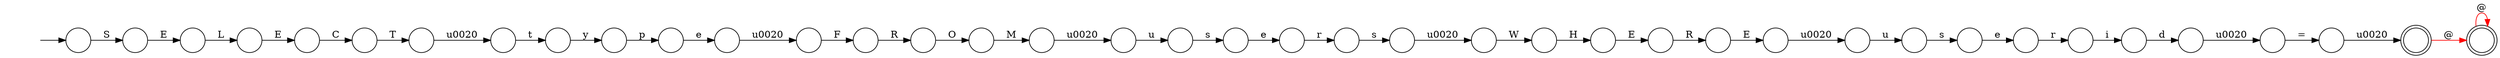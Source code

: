 digraph Automaton {
  rankdir = LR;
  0 [shape=circle,label=""];
  0 -> 17 [label="F"]
  1 [shape=circle,label=""];
  1 -> 33 [label="M"]
  2 [shape=circle,label=""];
  2 -> 34 [label="E"]
  3 [shape=circle,label=""];
  3 -> 15 [label="s"]
  4 [shape=circle,label=""];
  4 -> 12 [label="E"]
  5 [shape=circle,label=""];
  5 -> 9 [label="s"]
  6 [shape=circle,label=""];
  6 -> 37 [label="i"]
  7 [shape=circle,label=""];
  7 -> 6 [label="r"]
  8 [shape=circle,label=""];
  8 -> 31 [label="E"]
  9 [shape=circle,label=""];
  9 -> 38 [label="\u0020"]
  10 [shape=circle,label=""];
  10 -> 1 [label="O"]
  11 [shape=circle,label=""];
  11 -> 16 [label="C"]
  12 [shape=circle,label=""];
  12 -> 29 [label="L"]
  13 [shape=circle,label=""];
  13 -> 30 [label="u"]
  14 [shape=circle,label=""];
  14 -> 3 [label="u"]
  15 [shape=circle,label=""];
  15 -> 36 [label="e"]
  16 [shape=circle,label=""];
  16 -> 20 [label="T"]
  17 [shape=circle,label=""];
  17 -> 10 [label="R"]
  18 [shape=circle,label=""];
  18 -> 26 [label="e"]
  19 [shape=circle,label=""];
  19 -> 32 [label="t"]
  20 [shape=circle,label=""];
  20 -> 19 [label="\u0020"]
  21 [shape=circle,label=""];
  21 -> 7 [label="e"]
  22 [shape=doublecircle,label=""];
  22 -> 27 [label="@",color=red]
  23 [shape=circle,label=""];
  23 -> 22 [label="\u0020"]
  24 [shape=circle,label=""];
  24 -> 39 [label="\u0020"]
  25 [shape=circle,label=""];
  25 -> 2 [label="H"]
  26 [shape=circle,label=""];
  26 -> 0 [label="\u0020"]
  27 [shape=doublecircle,label=""];
  27 -> 27 [label="@",color=red]
  28 [shape=circle,label=""];
  initial [shape=plaintext,label=""];
  initial -> 28
  28 -> 4 [label="S"]
  29 [shape=circle,label=""];
  29 -> 11 [label="E"]
  30 [shape=circle,label=""];
  30 -> 21 [label="s"]
  31 [shape=circle,label=""];
  31 -> 13 [label="\u0020"]
  32 [shape=circle,label=""];
  32 -> 35 [label="y"]
  33 [shape=circle,label=""];
  33 -> 14 [label="\u0020"]
  34 [shape=circle,label=""];
  34 -> 8 [label="R"]
  35 [shape=circle,label=""];
  35 -> 18 [label="p"]
  36 [shape=circle,label=""];
  36 -> 5 [label="r"]
  37 [shape=circle,label=""];
  37 -> 24 [label="d"]
  38 [shape=circle,label=""];
  38 -> 25 [label="W"]
  39 [shape=circle,label=""];
  39 -> 23 [label="="]
}
